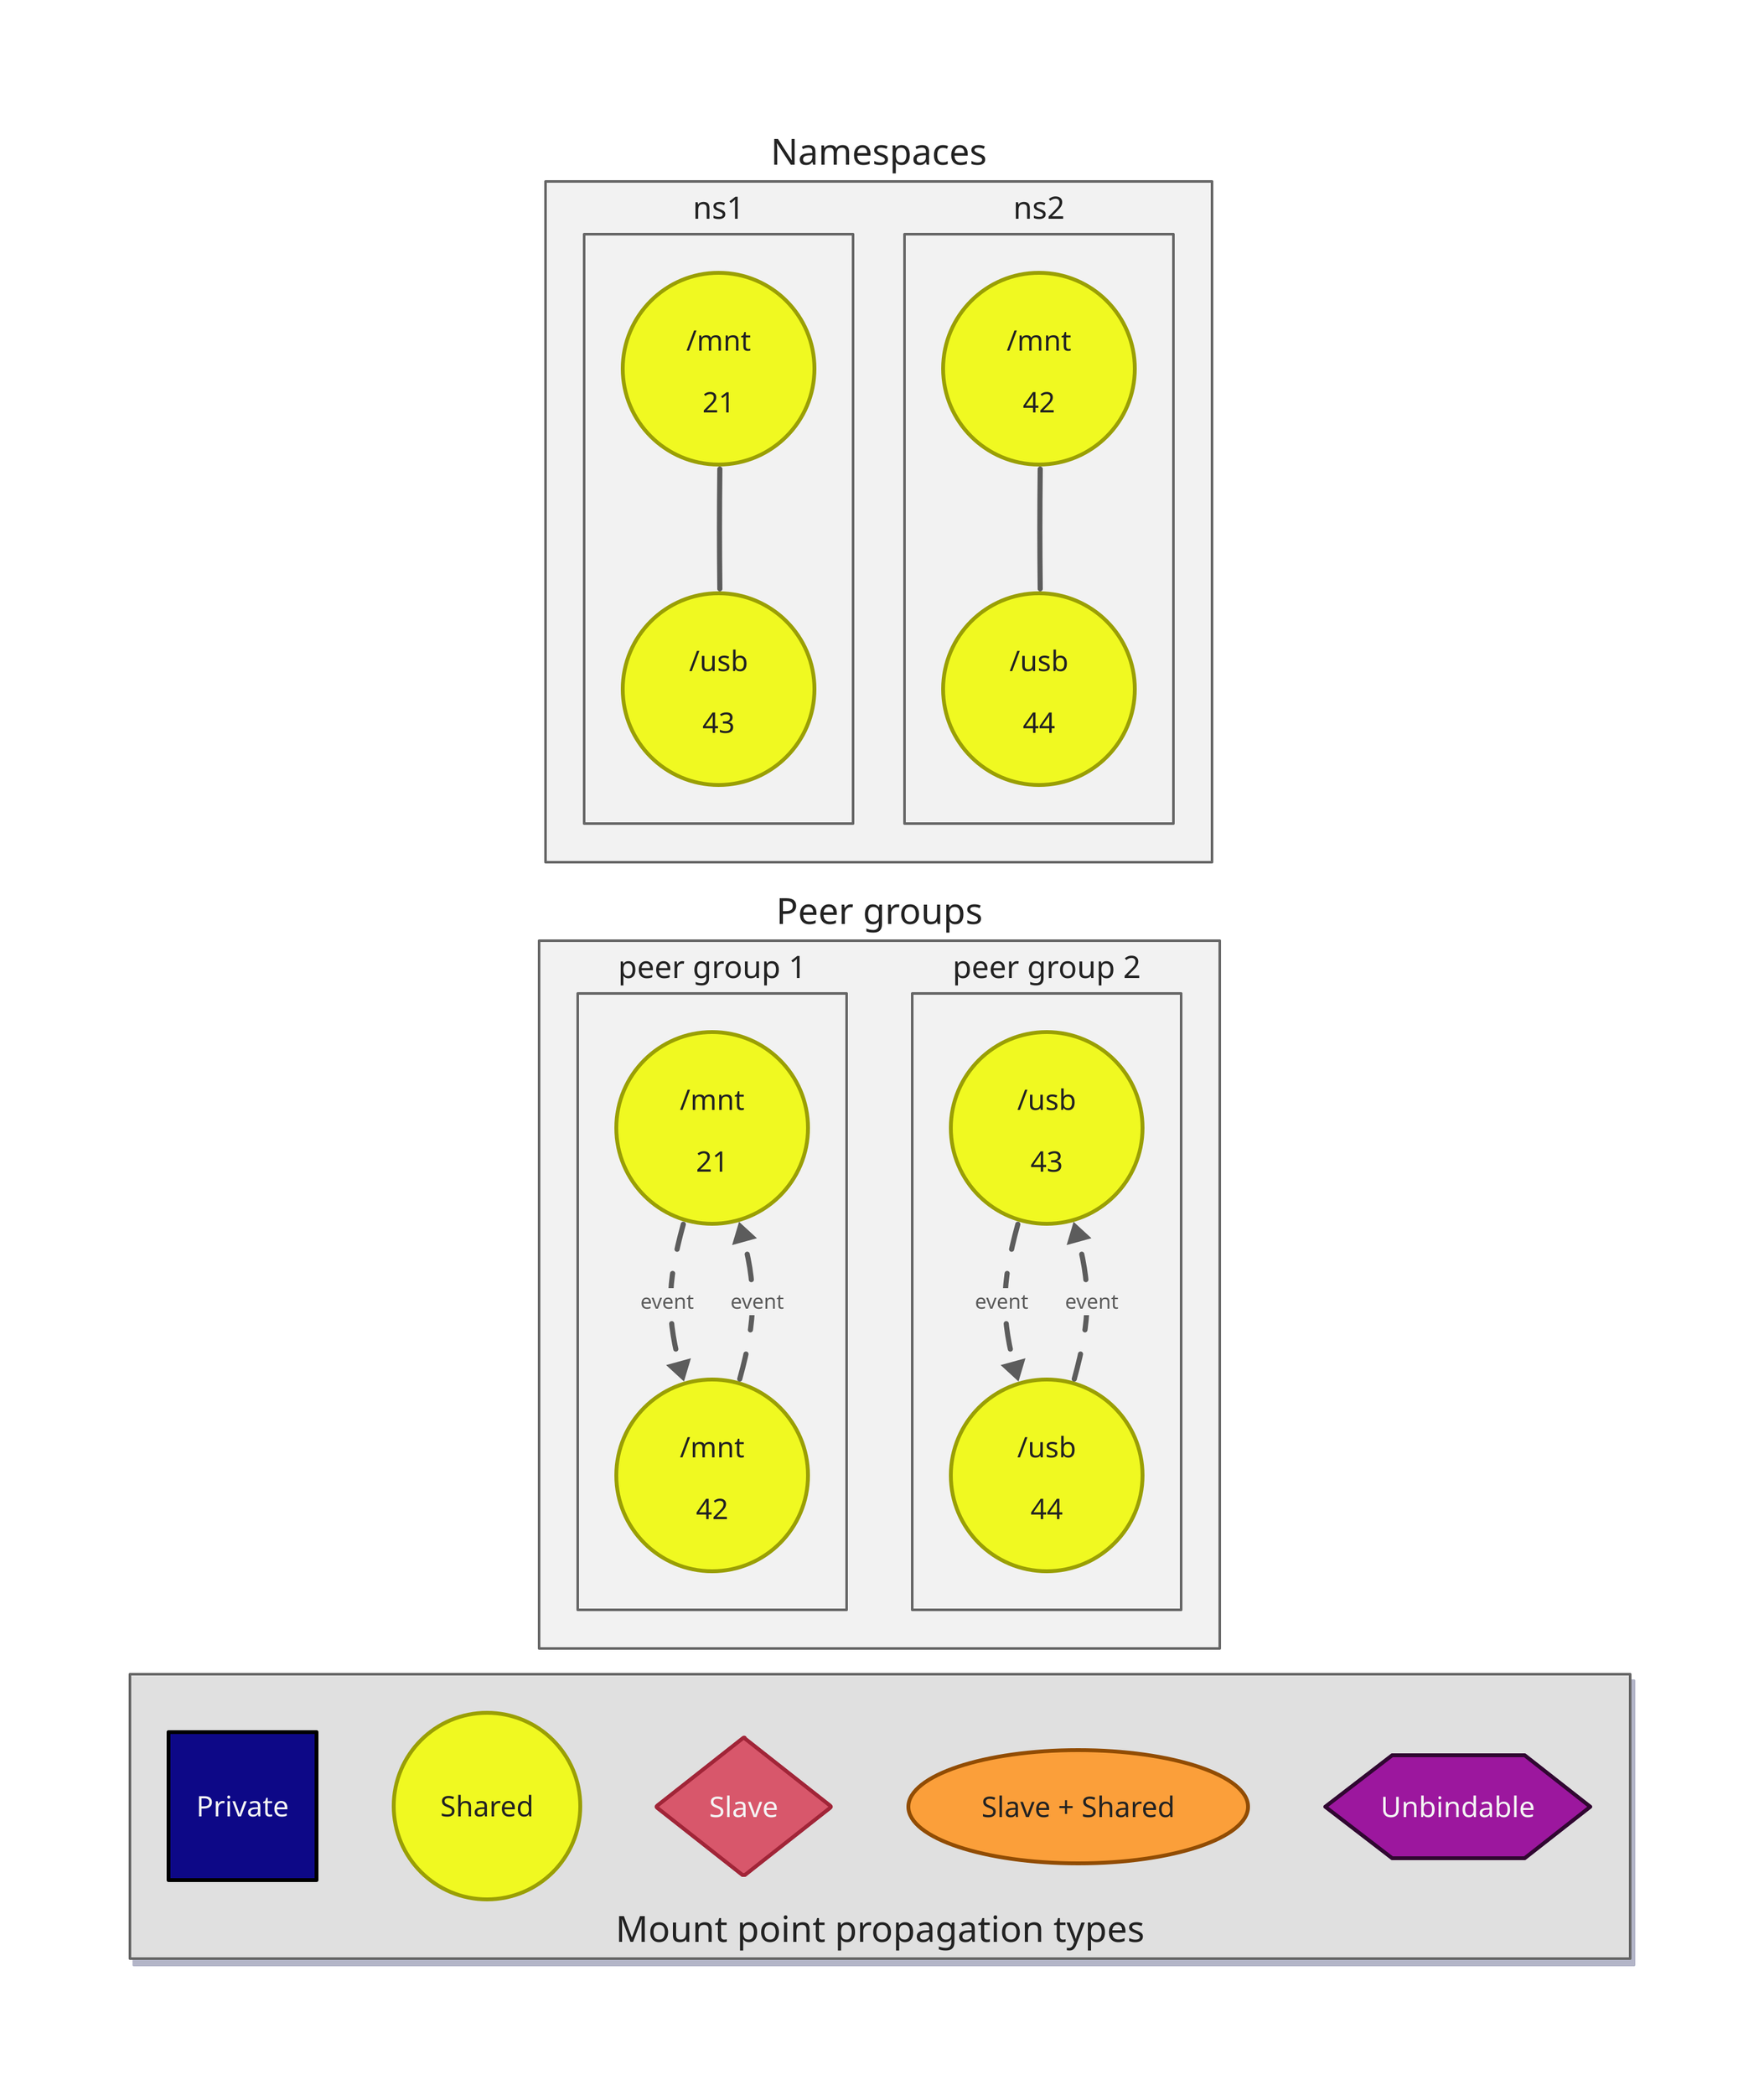 classes: {
  namespace: {
    style: {
      fill: "#f2f2f2"
      stroke: "#666666"
      font-color: "#222222"
      bold: true
    }
  }

  edge: {
    style: {
      stroke: "#5c5c5c"
      stroke-width: 4
    }
  }

  event-edge: {
    style: {
      stroke: "#5c5c5c"
      stroke-width: 4
      font-color: "#5c5c5c"
      animated: true
    }
  }

  bind-mount: {
    shape: circle
    style: {
      fill: "#f0f921"
      stroke: "#9a9f04"
      stroke-width: 3
      font-size: 22
      font-color: "#222222"
      double-border: true
    }
  }

  private: {
    shape: square
    style: {
      fill: "#0d0887"
      stroke: "#000000"
      stroke-width: 3
      font-size: 22
      font-color: "#f4f4f4"
    }
  }

  shared: {
    shape: circle
    style: {
      fill: "#f0f921"
      stroke: "#9a9f04"
      stroke-width: 3
      font-size: 22
      font-color: "#222222"
    }
  }

  slave: {
    shape: diamond
    style: {
      fill: "#d8576b"
      stroke: "#a12538"
      stroke-width: 3
      font-size: 22
      font-color: "#f4f4f4"
    }
  }

  slave-shared: {
    shape: oval
    style: {
      fill: "#fb9f3a"
      stroke: "#914c03"
      stroke-width: 3
      font-size: 22
      font-color: "#222222"
    }
  }

  unbindable: {
    shape: hexagon
    style: {
      fill: "#9c179e"
      stroke: "#300731"
      stroke-width: 3
      font-size: 22
      font-color: "#f4f4f4"
    }
  }
}

namespaces: {
  class: namespace
  label: "Namespaces"
  near: top-center

  ns1: {
    class: namespace
    label: "ns1"

    mnt: {
      class: shared
      label: "/mnt\n\n21"
    }

    usb: {
      class: shared
      label: "/usb\n\n43"
    }

    mnt -- usb: {
      style: {
        stroke: "#5c5c5c"
        stroke-width: 4
      }
    }
  }

  ns2: {
    class: namespace
    label: "ns2"

    mnt: {
      class: shared
      label: "/mnt\n\n42"
    }

    usb: {
      class: shared
      label: "/usb\n\n44"
    }

    mnt -- usb: {class: edge}
  }
}

peer-groups: {
  class: namespace
  label: "Peer groups"

  peer-group1: {
    class: namespace
    label: "peer group 1"

    mnt-21: {
      class: shared
      label: "/mnt\n\n21"
    }

    mnt-42: {
      class: shared
      label: "/mnt\n\n42"
    }

    mnt-21 -> mnt-42: "event" {class: event-edge}
    mnt-42 -> mnt-21: "event" {class: event-edge}
  }

  peer-group2: {
    class: namespace
    label: "peer group 2"

    usb-43: {
      class: shared
      label: "/usb\n\n43"
    }

    usb-44: {
      class: shared
      label: "/usb\n\n44"
    }

    usb-43 -> usb-44: "event" {class: event-edge}
    usb-44 -> usb-43: "event" {class: event-edge}
  }
}

legend: {
  near: bottom-center
  label: "Mount point propagation types"
  label.near: bottom-center
  style: {
    fill: "#e0e0e0"
    stroke: "#666666"
    font-color: "#222222"
    bold: true
    shadow: true
  }

  private: {
    class: private
    label: "Private"
  }

  shared: {
    class: shared
    label: "Shared"
  }

  slave: {
    class: slave
    label: "Slave"
  }

  slave-shared: {
    class: slave-shared
    label: "Slave + Shared"
  }

  unbindable: {
    class: unbindable
    label: "Unbindable"
  }
}

